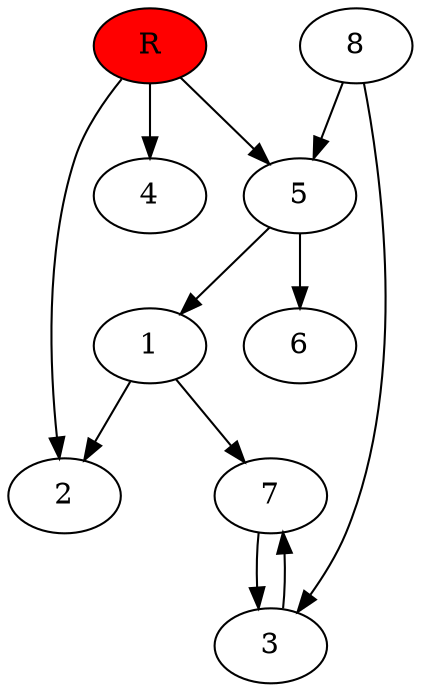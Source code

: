 digraph prb58192 {
	1
	2
	3
	4
	5
	6
	7
	8
	R [fillcolor="#ff0000" style=filled]
	1 -> 2
	1 -> 7
	3 -> 7
	5 -> 1
	5 -> 6
	7 -> 3
	8 -> 3
	8 -> 5
	R -> 2
	R -> 4
	R -> 5
}
